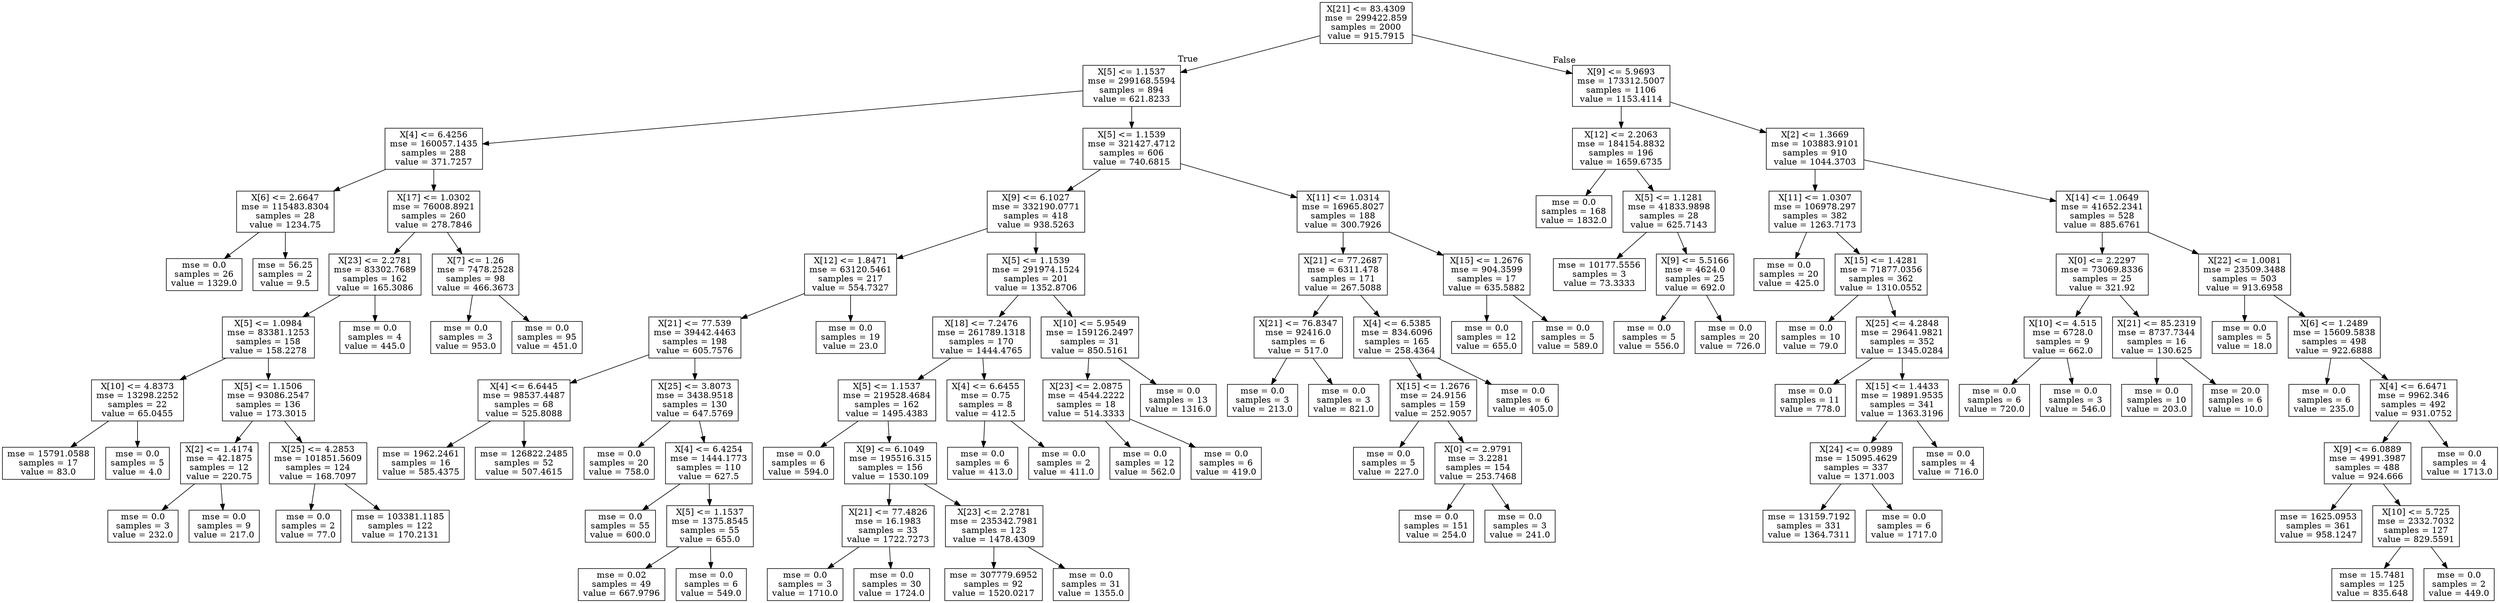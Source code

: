 digraph Tree {
node [shape=box] ;
0 [label="X[21] <= 83.4309\nmse = 299422.859\nsamples = 2000\nvalue = 915.7915"] ;
1 [label="X[5] <= 1.1537\nmse = 299168.5594\nsamples = 894\nvalue = 621.8233"] ;
0 -> 1 [labeldistance=2.5, labelangle=45, headlabel="True"] ;
2 [label="X[4] <= 6.4256\nmse = 160057.1435\nsamples = 288\nvalue = 371.7257"] ;
1 -> 2 ;
3 [label="X[6] <= 2.6647\nmse = 115483.8304\nsamples = 28\nvalue = 1234.75"] ;
2 -> 3 ;
4 [label="mse = 0.0\nsamples = 26\nvalue = 1329.0"] ;
3 -> 4 ;
5 [label="mse = 56.25\nsamples = 2\nvalue = 9.5"] ;
3 -> 5 ;
6 [label="X[17] <= 1.0302\nmse = 76008.8921\nsamples = 260\nvalue = 278.7846"] ;
2 -> 6 ;
7 [label="X[23] <= 2.2781\nmse = 83302.7689\nsamples = 162\nvalue = 165.3086"] ;
6 -> 7 ;
8 [label="X[5] <= 1.0984\nmse = 83381.1253\nsamples = 158\nvalue = 158.2278"] ;
7 -> 8 ;
9 [label="X[10] <= 4.8373\nmse = 13298.2252\nsamples = 22\nvalue = 65.0455"] ;
8 -> 9 ;
10 [label="mse = 15791.0588\nsamples = 17\nvalue = 83.0"] ;
9 -> 10 ;
11 [label="mse = 0.0\nsamples = 5\nvalue = 4.0"] ;
9 -> 11 ;
12 [label="X[5] <= 1.1506\nmse = 93086.2547\nsamples = 136\nvalue = 173.3015"] ;
8 -> 12 ;
13 [label="X[2] <= 1.4174\nmse = 42.1875\nsamples = 12\nvalue = 220.75"] ;
12 -> 13 ;
14 [label="mse = 0.0\nsamples = 3\nvalue = 232.0"] ;
13 -> 14 ;
15 [label="mse = 0.0\nsamples = 9\nvalue = 217.0"] ;
13 -> 15 ;
16 [label="X[25] <= 4.2853\nmse = 101851.5609\nsamples = 124\nvalue = 168.7097"] ;
12 -> 16 ;
17 [label="mse = 0.0\nsamples = 2\nvalue = 77.0"] ;
16 -> 17 ;
18 [label="mse = 103381.1185\nsamples = 122\nvalue = 170.2131"] ;
16 -> 18 ;
19 [label="mse = 0.0\nsamples = 4\nvalue = 445.0"] ;
7 -> 19 ;
20 [label="X[7] <= 1.26\nmse = 7478.2528\nsamples = 98\nvalue = 466.3673"] ;
6 -> 20 ;
21 [label="mse = 0.0\nsamples = 3\nvalue = 953.0"] ;
20 -> 21 ;
22 [label="mse = 0.0\nsamples = 95\nvalue = 451.0"] ;
20 -> 22 ;
23 [label="X[5] <= 1.1539\nmse = 321427.4712\nsamples = 606\nvalue = 740.6815"] ;
1 -> 23 ;
24 [label="X[9] <= 6.1027\nmse = 332190.0771\nsamples = 418\nvalue = 938.5263"] ;
23 -> 24 ;
25 [label="X[12] <= 1.8471\nmse = 63120.5461\nsamples = 217\nvalue = 554.7327"] ;
24 -> 25 ;
26 [label="X[21] <= 77.539\nmse = 39442.4463\nsamples = 198\nvalue = 605.7576"] ;
25 -> 26 ;
27 [label="X[4] <= 6.6445\nmse = 98537.4487\nsamples = 68\nvalue = 525.8088"] ;
26 -> 27 ;
28 [label="mse = 1962.2461\nsamples = 16\nvalue = 585.4375"] ;
27 -> 28 ;
29 [label="mse = 126822.2485\nsamples = 52\nvalue = 507.4615"] ;
27 -> 29 ;
30 [label="X[25] <= 3.8073\nmse = 3438.9518\nsamples = 130\nvalue = 647.5769"] ;
26 -> 30 ;
31 [label="mse = 0.0\nsamples = 20\nvalue = 758.0"] ;
30 -> 31 ;
32 [label="X[4] <= 6.4254\nmse = 1444.1773\nsamples = 110\nvalue = 627.5"] ;
30 -> 32 ;
33 [label="mse = 0.0\nsamples = 55\nvalue = 600.0"] ;
32 -> 33 ;
34 [label="X[5] <= 1.1537\nmse = 1375.8545\nsamples = 55\nvalue = 655.0"] ;
32 -> 34 ;
35 [label="mse = 0.02\nsamples = 49\nvalue = 667.9796"] ;
34 -> 35 ;
36 [label="mse = 0.0\nsamples = 6\nvalue = 549.0"] ;
34 -> 36 ;
37 [label="mse = 0.0\nsamples = 19\nvalue = 23.0"] ;
25 -> 37 ;
38 [label="X[5] <= 1.1539\nmse = 291974.1524\nsamples = 201\nvalue = 1352.8706"] ;
24 -> 38 ;
39 [label="X[18] <= 7.2476\nmse = 261789.1318\nsamples = 170\nvalue = 1444.4765"] ;
38 -> 39 ;
40 [label="X[5] <= 1.1537\nmse = 219528.4684\nsamples = 162\nvalue = 1495.4383"] ;
39 -> 40 ;
41 [label="mse = 0.0\nsamples = 6\nvalue = 594.0"] ;
40 -> 41 ;
42 [label="X[9] <= 6.1049\nmse = 195516.315\nsamples = 156\nvalue = 1530.109"] ;
40 -> 42 ;
43 [label="X[21] <= 77.4826\nmse = 16.1983\nsamples = 33\nvalue = 1722.7273"] ;
42 -> 43 ;
44 [label="mse = 0.0\nsamples = 3\nvalue = 1710.0"] ;
43 -> 44 ;
45 [label="mse = 0.0\nsamples = 30\nvalue = 1724.0"] ;
43 -> 45 ;
46 [label="X[23] <= 2.2781\nmse = 235342.7981\nsamples = 123\nvalue = 1478.4309"] ;
42 -> 46 ;
47 [label="mse = 307779.6952\nsamples = 92\nvalue = 1520.0217"] ;
46 -> 47 ;
48 [label="mse = 0.0\nsamples = 31\nvalue = 1355.0"] ;
46 -> 48 ;
49 [label="X[4] <= 6.6455\nmse = 0.75\nsamples = 8\nvalue = 412.5"] ;
39 -> 49 ;
50 [label="mse = 0.0\nsamples = 6\nvalue = 413.0"] ;
49 -> 50 ;
51 [label="mse = 0.0\nsamples = 2\nvalue = 411.0"] ;
49 -> 51 ;
52 [label="X[10] <= 5.9549\nmse = 159126.2497\nsamples = 31\nvalue = 850.5161"] ;
38 -> 52 ;
53 [label="X[23] <= 2.0875\nmse = 4544.2222\nsamples = 18\nvalue = 514.3333"] ;
52 -> 53 ;
54 [label="mse = 0.0\nsamples = 12\nvalue = 562.0"] ;
53 -> 54 ;
55 [label="mse = 0.0\nsamples = 6\nvalue = 419.0"] ;
53 -> 55 ;
56 [label="mse = 0.0\nsamples = 13\nvalue = 1316.0"] ;
52 -> 56 ;
57 [label="X[11] <= 1.0314\nmse = 16965.8027\nsamples = 188\nvalue = 300.7926"] ;
23 -> 57 ;
58 [label="X[21] <= 77.2687\nmse = 6311.478\nsamples = 171\nvalue = 267.5088"] ;
57 -> 58 ;
59 [label="X[21] <= 76.8347\nmse = 92416.0\nsamples = 6\nvalue = 517.0"] ;
58 -> 59 ;
60 [label="mse = 0.0\nsamples = 3\nvalue = 213.0"] ;
59 -> 60 ;
61 [label="mse = 0.0\nsamples = 3\nvalue = 821.0"] ;
59 -> 61 ;
62 [label="X[4] <= 6.5385\nmse = 834.6096\nsamples = 165\nvalue = 258.4364"] ;
58 -> 62 ;
63 [label="X[15] <= 1.2676\nmse = 24.9156\nsamples = 159\nvalue = 252.9057"] ;
62 -> 63 ;
64 [label="mse = 0.0\nsamples = 5\nvalue = 227.0"] ;
63 -> 64 ;
65 [label="X[0] <= 2.9791\nmse = 3.2281\nsamples = 154\nvalue = 253.7468"] ;
63 -> 65 ;
66 [label="mse = 0.0\nsamples = 151\nvalue = 254.0"] ;
65 -> 66 ;
67 [label="mse = 0.0\nsamples = 3\nvalue = 241.0"] ;
65 -> 67 ;
68 [label="mse = 0.0\nsamples = 6\nvalue = 405.0"] ;
62 -> 68 ;
69 [label="X[15] <= 1.2676\nmse = 904.3599\nsamples = 17\nvalue = 635.5882"] ;
57 -> 69 ;
70 [label="mse = 0.0\nsamples = 12\nvalue = 655.0"] ;
69 -> 70 ;
71 [label="mse = 0.0\nsamples = 5\nvalue = 589.0"] ;
69 -> 71 ;
72 [label="X[9] <= 5.9693\nmse = 173312.5007\nsamples = 1106\nvalue = 1153.4114"] ;
0 -> 72 [labeldistance=2.5, labelangle=-45, headlabel="False"] ;
73 [label="X[12] <= 2.2063\nmse = 184154.8832\nsamples = 196\nvalue = 1659.6735"] ;
72 -> 73 ;
74 [label="mse = 0.0\nsamples = 168\nvalue = 1832.0"] ;
73 -> 74 ;
75 [label="X[5] <= 1.1281\nmse = 41833.9898\nsamples = 28\nvalue = 625.7143"] ;
73 -> 75 ;
76 [label="mse = 10177.5556\nsamples = 3\nvalue = 73.3333"] ;
75 -> 76 ;
77 [label="X[9] <= 5.5166\nmse = 4624.0\nsamples = 25\nvalue = 692.0"] ;
75 -> 77 ;
78 [label="mse = 0.0\nsamples = 5\nvalue = 556.0"] ;
77 -> 78 ;
79 [label="mse = 0.0\nsamples = 20\nvalue = 726.0"] ;
77 -> 79 ;
80 [label="X[2] <= 1.3669\nmse = 103883.9101\nsamples = 910\nvalue = 1044.3703"] ;
72 -> 80 ;
81 [label="X[11] <= 1.0307\nmse = 106978.297\nsamples = 382\nvalue = 1263.7173"] ;
80 -> 81 ;
82 [label="mse = 0.0\nsamples = 20\nvalue = 425.0"] ;
81 -> 82 ;
83 [label="X[15] <= 1.4281\nmse = 71877.0356\nsamples = 362\nvalue = 1310.0552"] ;
81 -> 83 ;
84 [label="mse = 0.0\nsamples = 10\nvalue = 79.0"] ;
83 -> 84 ;
85 [label="X[25] <= 4.2848\nmse = 29641.9821\nsamples = 352\nvalue = 1345.0284"] ;
83 -> 85 ;
86 [label="mse = 0.0\nsamples = 11\nvalue = 778.0"] ;
85 -> 86 ;
87 [label="X[15] <= 1.4433\nmse = 19891.9535\nsamples = 341\nvalue = 1363.3196"] ;
85 -> 87 ;
88 [label="X[24] <= 0.9989\nmse = 15095.4629\nsamples = 337\nvalue = 1371.003"] ;
87 -> 88 ;
89 [label="mse = 13159.7192\nsamples = 331\nvalue = 1364.7311"] ;
88 -> 89 ;
90 [label="mse = 0.0\nsamples = 6\nvalue = 1717.0"] ;
88 -> 90 ;
91 [label="mse = 0.0\nsamples = 4\nvalue = 716.0"] ;
87 -> 91 ;
92 [label="X[14] <= 1.0649\nmse = 41652.2341\nsamples = 528\nvalue = 885.6761"] ;
80 -> 92 ;
93 [label="X[0] <= 2.2297\nmse = 73069.8336\nsamples = 25\nvalue = 321.92"] ;
92 -> 93 ;
94 [label="X[10] <= 4.515\nmse = 6728.0\nsamples = 9\nvalue = 662.0"] ;
93 -> 94 ;
95 [label="mse = 0.0\nsamples = 6\nvalue = 720.0"] ;
94 -> 95 ;
96 [label="mse = 0.0\nsamples = 3\nvalue = 546.0"] ;
94 -> 96 ;
97 [label="X[21] <= 85.2319\nmse = 8737.7344\nsamples = 16\nvalue = 130.625"] ;
93 -> 97 ;
98 [label="mse = 0.0\nsamples = 10\nvalue = 203.0"] ;
97 -> 98 ;
99 [label="mse = 20.0\nsamples = 6\nvalue = 10.0"] ;
97 -> 99 ;
100 [label="X[22] <= 1.0081\nmse = 23509.3488\nsamples = 503\nvalue = 913.6958"] ;
92 -> 100 ;
101 [label="mse = 0.0\nsamples = 5\nvalue = 18.0"] ;
100 -> 101 ;
102 [label="X[6] <= 1.2489\nmse = 15609.5838\nsamples = 498\nvalue = 922.6888"] ;
100 -> 102 ;
103 [label="mse = 0.0\nsamples = 6\nvalue = 235.0"] ;
102 -> 103 ;
104 [label="X[4] <= 6.6471\nmse = 9962.346\nsamples = 492\nvalue = 931.0752"] ;
102 -> 104 ;
105 [label="X[9] <= 6.0889\nmse = 4991.3987\nsamples = 488\nvalue = 924.666"] ;
104 -> 105 ;
106 [label="mse = 1625.0953\nsamples = 361\nvalue = 958.1247"] ;
105 -> 106 ;
107 [label="X[10] <= 5.725\nmse = 2332.7032\nsamples = 127\nvalue = 829.5591"] ;
105 -> 107 ;
108 [label="mse = 15.7481\nsamples = 125\nvalue = 835.648"] ;
107 -> 108 ;
109 [label="mse = 0.0\nsamples = 2\nvalue = 449.0"] ;
107 -> 109 ;
110 [label="mse = 0.0\nsamples = 4\nvalue = 1713.0"] ;
104 -> 110 ;
}